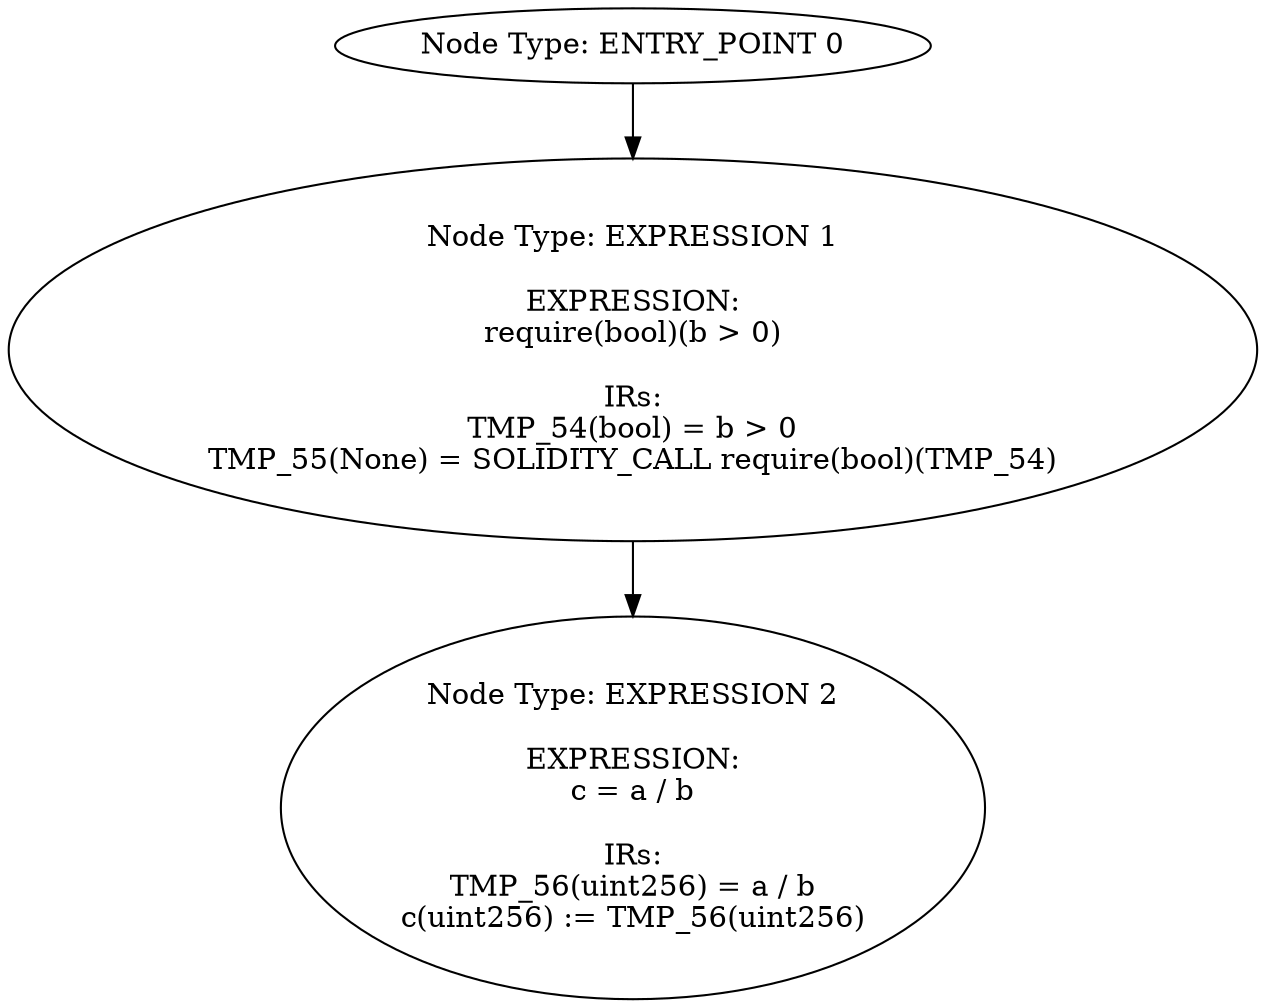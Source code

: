 digraph{
0[label="Node Type: ENTRY_POINT 0
"];
0->1;
1[label="Node Type: EXPRESSION 1

EXPRESSION:
require(bool)(b > 0)

IRs:
TMP_54(bool) = b > 0
TMP_55(None) = SOLIDITY_CALL require(bool)(TMP_54)"];
1->2;
2[label="Node Type: EXPRESSION 2

EXPRESSION:
c = a / b

IRs:
TMP_56(uint256) = a / b
c(uint256) := TMP_56(uint256)"];
}
